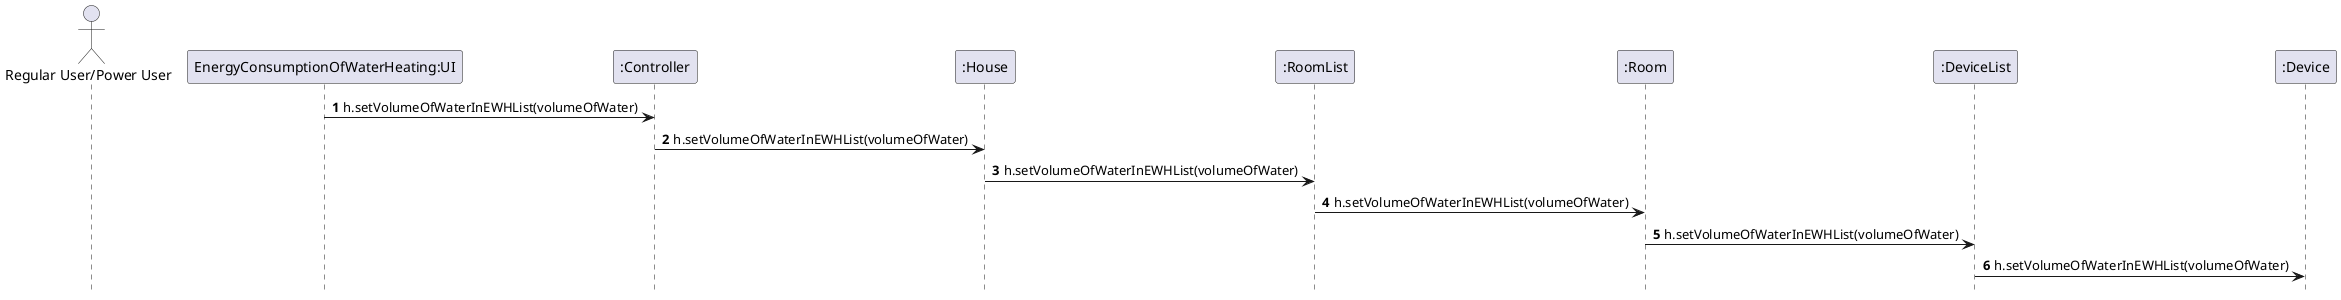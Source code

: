 @startuml
autonumber
hidefootbox

actor "Regular User/Power User"

"EnergyConsumptionOfWaterHeating:UI" -> ":Controller": h.setVolumeOfWaterInEWHList(volumeOfWater)
":Controller" -> ":House": h.setVolumeOfWaterInEWHList(volumeOfWater)
":House"->":RoomList": h.setVolumeOfWaterInEWHList(volumeOfWater)
":RoomList" -> ":Room": h.setVolumeOfWaterInEWHList(volumeOfWater)
":Room" -> ":DeviceList": h.setVolumeOfWaterInEWHList(volumeOfWater)
":DeviceList" -> ":Device": h.setVolumeOfWaterInEWHList(volumeOfWater)

@enduml
